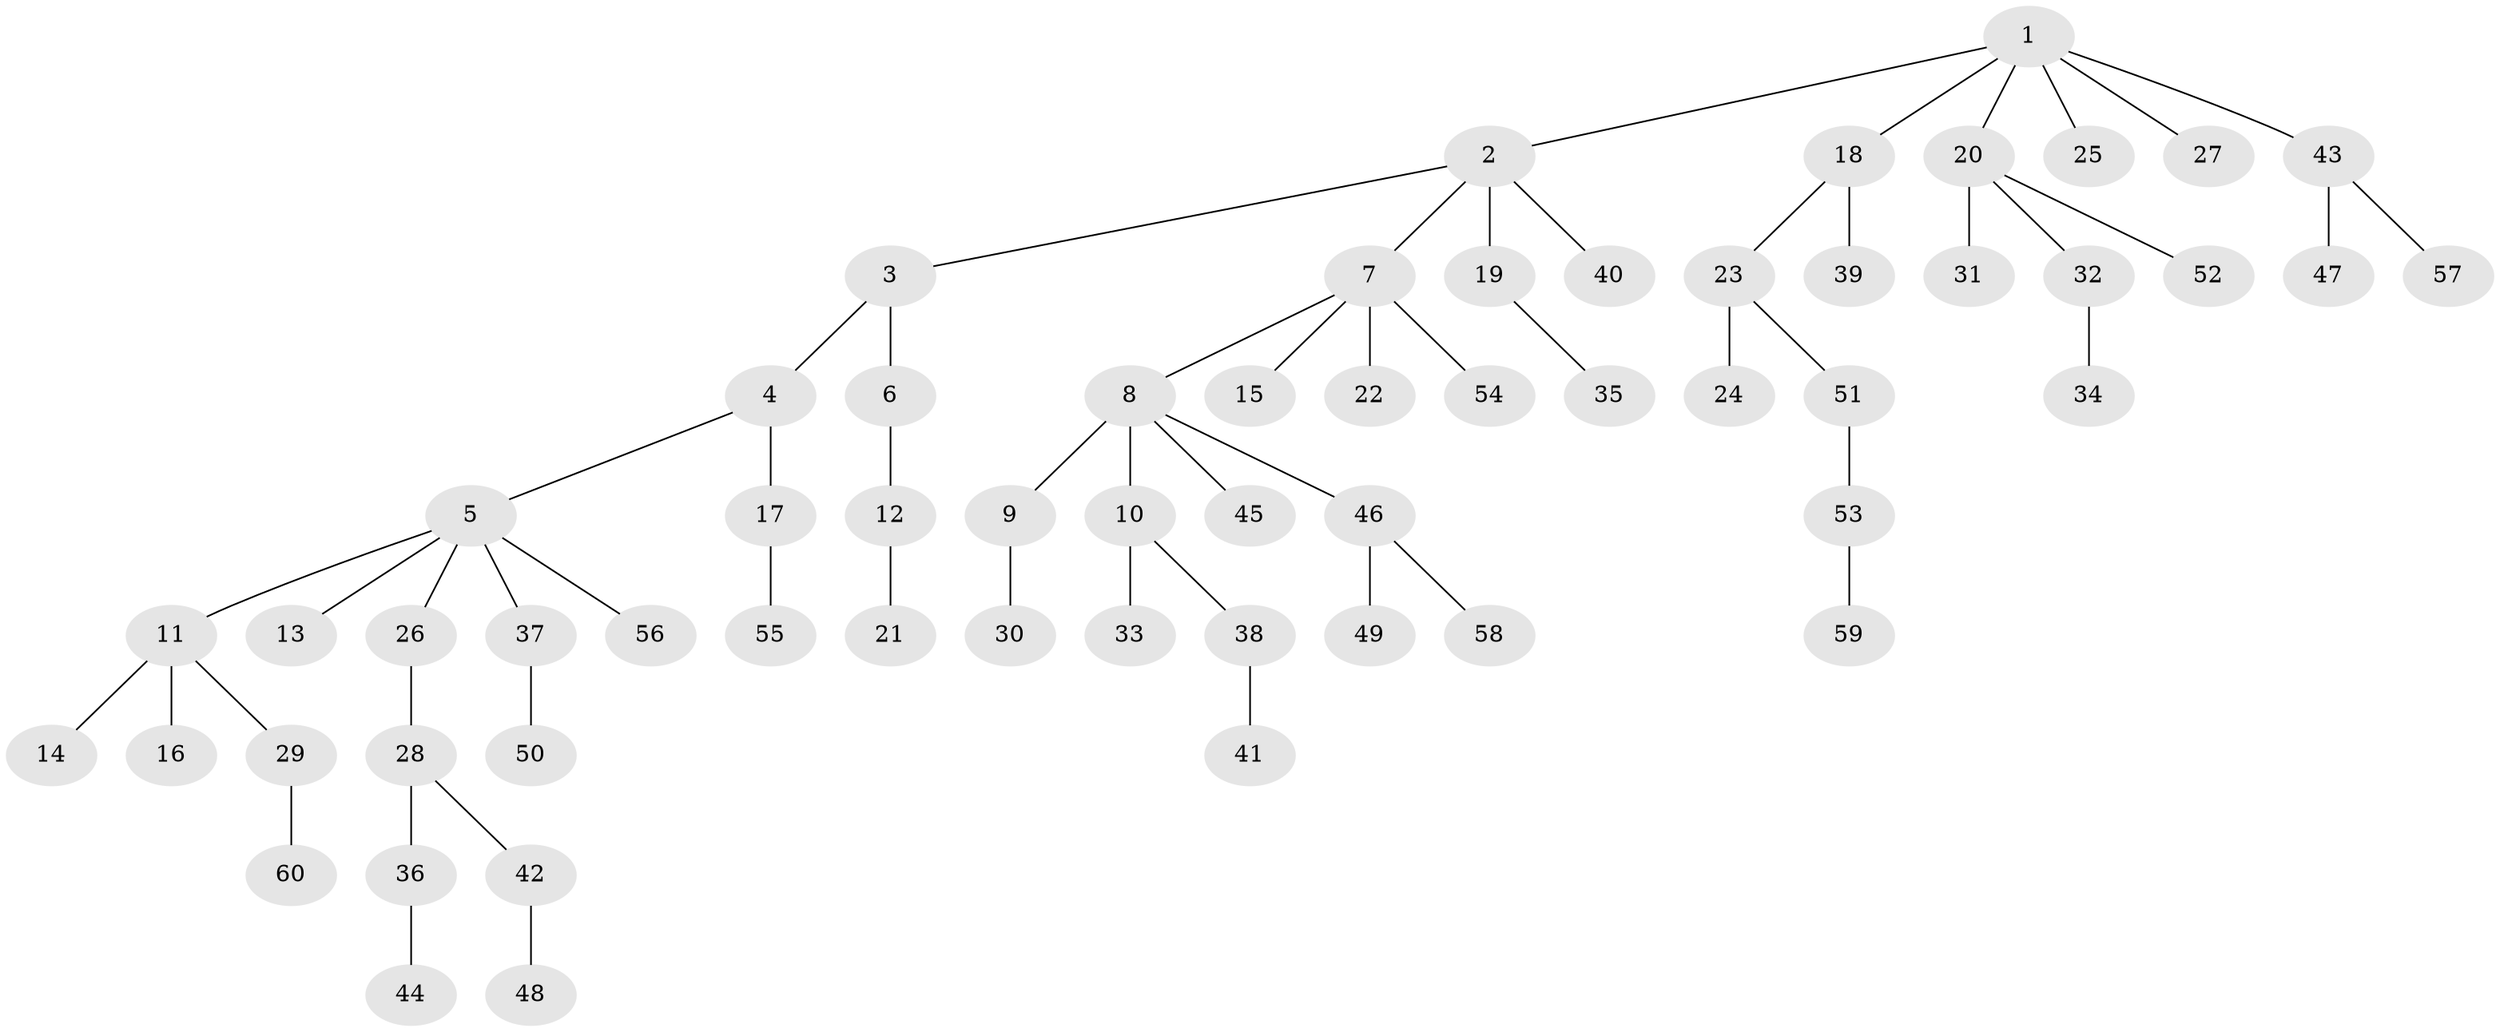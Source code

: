 // Generated by graph-tools (version 1.1) at 2025/02/03/09/25 03:02:24]
// undirected, 60 vertices, 59 edges
graph export_dot {
graph [start="1"]
  node [color=gray90,style=filled];
  1;
  2;
  3;
  4;
  5;
  6;
  7;
  8;
  9;
  10;
  11;
  12;
  13;
  14;
  15;
  16;
  17;
  18;
  19;
  20;
  21;
  22;
  23;
  24;
  25;
  26;
  27;
  28;
  29;
  30;
  31;
  32;
  33;
  34;
  35;
  36;
  37;
  38;
  39;
  40;
  41;
  42;
  43;
  44;
  45;
  46;
  47;
  48;
  49;
  50;
  51;
  52;
  53;
  54;
  55;
  56;
  57;
  58;
  59;
  60;
  1 -- 2;
  1 -- 18;
  1 -- 20;
  1 -- 25;
  1 -- 27;
  1 -- 43;
  2 -- 3;
  2 -- 7;
  2 -- 19;
  2 -- 40;
  3 -- 4;
  3 -- 6;
  4 -- 5;
  4 -- 17;
  5 -- 11;
  5 -- 13;
  5 -- 26;
  5 -- 37;
  5 -- 56;
  6 -- 12;
  7 -- 8;
  7 -- 15;
  7 -- 22;
  7 -- 54;
  8 -- 9;
  8 -- 10;
  8 -- 45;
  8 -- 46;
  9 -- 30;
  10 -- 33;
  10 -- 38;
  11 -- 14;
  11 -- 16;
  11 -- 29;
  12 -- 21;
  17 -- 55;
  18 -- 23;
  18 -- 39;
  19 -- 35;
  20 -- 31;
  20 -- 32;
  20 -- 52;
  23 -- 24;
  23 -- 51;
  26 -- 28;
  28 -- 36;
  28 -- 42;
  29 -- 60;
  32 -- 34;
  36 -- 44;
  37 -- 50;
  38 -- 41;
  42 -- 48;
  43 -- 47;
  43 -- 57;
  46 -- 49;
  46 -- 58;
  51 -- 53;
  53 -- 59;
}
